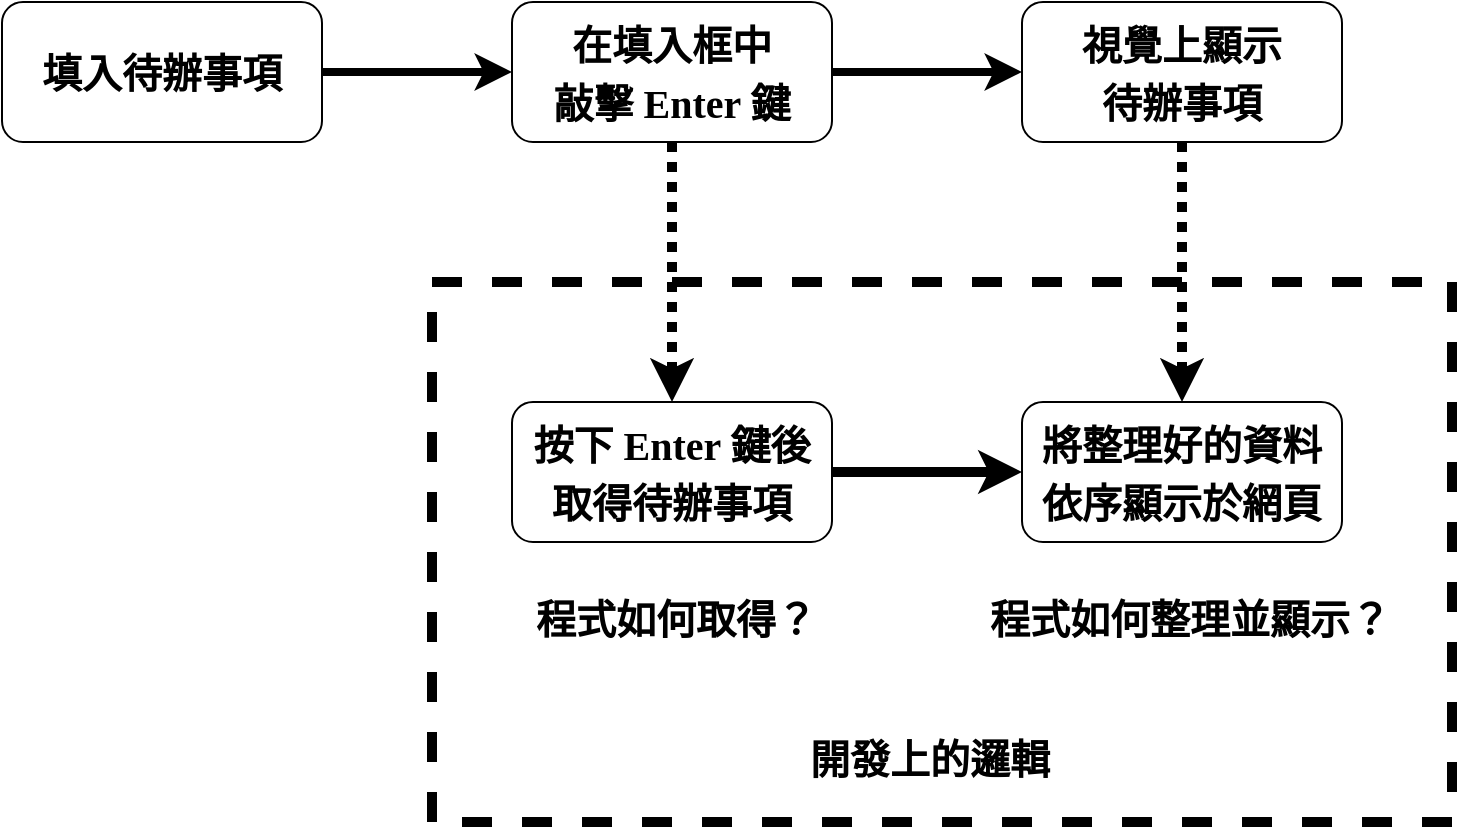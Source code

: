 <mxfile version="13.1.3">
    <diagram id="6hGFLwfOUW9BJ-s0fimq" name="Page-1">
        <mxGraphModel dx="581" dy="1131" grid="1" gridSize="10" guides="1" tooltips="1" connect="1" arrows="1" fold="1" page="1" pageScale="1" pageWidth="800" pageHeight="500" math="0" shadow="0">
            <root>
                <mxCell id="0"/>
                <mxCell id="1" parent="0"/>
                <mxCell id="44" value="" style="rounded=0;whiteSpace=wrap;html=1;fillColor=none;strokeWidth=5;dashed=1;" parent="1" vertex="1">
                    <mxGeometry x="253" y="210" width="510" height="270" as="geometry"/>
                </mxCell>
                <mxCell id="15" style="edgeStyle=orthogonalEdgeStyle;rounded=0;orthogonalLoop=1;jettySize=auto;html=1;exitX=1;exitY=0.5;exitDx=0;exitDy=0;strokeWidth=4;" parent="1" source="3" target="6" edge="1">
                    <mxGeometry relative="1" as="geometry"/>
                </mxCell>
                <mxCell id="39" style="edgeStyle=orthogonalEdgeStyle;rounded=0;orthogonalLoop=1;jettySize=auto;html=1;exitX=0.5;exitY=1;exitDx=0;exitDy=0;entryX=0.5;entryY=0;entryDx=0;entryDy=0;dashed=1;dashPattern=1 1;strokeWidth=5;" parent="1" source="3" target="38" edge="1">
                    <mxGeometry relative="1" as="geometry"/>
                </mxCell>
                <mxCell id="3" value="&lt;span style=&quot;font-size: 20px&quot;&gt;在填入框中&lt;br&gt;敲擊 Enter 鍵&lt;br&gt;&lt;/span&gt;" style="rounded=1;whiteSpace=wrap;html=1;fontFamily=微軟正黑體;fontSize=24;fontStyle=1;" parent="1" vertex="1">
                    <mxGeometry x="293" y="70" width="160" height="70" as="geometry"/>
                </mxCell>
                <mxCell id="37" style="edgeStyle=orthogonalEdgeStyle;rounded=0;orthogonalLoop=1;jettySize=auto;html=1;exitX=1;exitY=0.5;exitDx=0;exitDy=0;entryX=0;entryY=0.5;entryDx=0;entryDy=0;strokeWidth=4;" parent="1" source="4" target="3" edge="1">
                    <mxGeometry relative="1" as="geometry"/>
                </mxCell>
                <mxCell id="4" value="&lt;span style=&quot;font-size: 20px&quot;&gt;填入待辦事項&lt;/span&gt;" style="rounded=1;whiteSpace=wrap;html=1;fontFamily=微軟正黑體;fontSize=24;fontStyle=1;" parent="1" vertex="1">
                    <mxGeometry x="38" y="70" width="160" height="70" as="geometry"/>
                </mxCell>
                <mxCell id="42" style="edgeStyle=orthogonalEdgeStyle;rounded=0;orthogonalLoop=1;jettySize=auto;html=1;exitX=0.5;exitY=1;exitDx=0;exitDy=0;entryX=0.5;entryY=0;entryDx=0;entryDy=0;dashed=1;dashPattern=1 1;strokeWidth=5;" parent="1" source="6" target="41" edge="1">
                    <mxGeometry relative="1" as="geometry"/>
                </mxCell>
                <mxCell id="6" value="&lt;span style=&quot;font-size: 20px&quot;&gt;視覺上顯示&lt;br&gt;待辦事項&lt;br&gt;&lt;/span&gt;" style="rounded=1;whiteSpace=wrap;html=1;fontFamily=微軟正黑體;fontSize=24;fontStyle=1;" parent="1" vertex="1">
                    <mxGeometry x="548" y="70" width="160" height="70" as="geometry"/>
                </mxCell>
                <mxCell id="43" style="edgeStyle=orthogonalEdgeStyle;rounded=0;orthogonalLoop=1;jettySize=auto;html=1;exitX=1;exitY=0.5;exitDx=0;exitDy=0;entryX=0;entryY=0.5;entryDx=0;entryDy=0;strokeWidth=5;" parent="1" source="38" target="41" edge="1">
                    <mxGeometry relative="1" as="geometry"/>
                </mxCell>
                <mxCell id="38" value="&lt;span style=&quot;font-size: 20px&quot;&gt;按下 Enter 鍵後取得待辦事項&lt;br&gt;&lt;/span&gt;" style="rounded=1;whiteSpace=wrap;html=1;fontFamily=微軟正黑體;fontSize=24;fontStyle=1;" parent="1" vertex="1">
                    <mxGeometry x="293" y="270" width="160" height="70" as="geometry"/>
                </mxCell>
                <mxCell id="41" value="&lt;span style=&quot;font-size: 20px&quot;&gt;將整理好的資料&lt;br&gt;依序顯示於網頁&lt;br&gt;&lt;/span&gt;" style="rounded=1;whiteSpace=wrap;html=1;fontFamily=微軟正黑體;fontSize=24;fontStyle=1;" parent="1" vertex="1">
                    <mxGeometry x="548" y="270" width="160" height="70" as="geometry"/>
                </mxCell>
                <mxCell id="45" value="&lt;span style=&quot;font-size: 20px&quot;&gt;&lt;b&gt;開發上的邏輯&lt;/b&gt;&lt;/span&gt;" style="text;whiteSpace=wrap;html=1;" parent="1" vertex="1">
                    <mxGeometry x="440" y="430" width="150" height="30" as="geometry"/>
                </mxCell>
                <mxCell id="47" value="&lt;span style=&quot;font-size: 20px&quot;&gt;&lt;b&gt;程式如何取得？&lt;/b&gt;&lt;/span&gt;" style="text;whiteSpace=wrap;html=1;" parent="1" vertex="1">
                    <mxGeometry x="303" y="360" width="150" height="30" as="geometry"/>
                </mxCell>
                <mxCell id="48" value="&lt;span style=&quot;font-size: 20px&quot;&gt;&lt;b&gt;程式如何整理並顯示？&lt;/b&gt;&lt;/span&gt;" style="text;whiteSpace=wrap;html=1;" parent="1" vertex="1">
                    <mxGeometry x="530" y="360" width="210" height="30" as="geometry"/>
                </mxCell>
            </root>
        </mxGraphModel>
    </diagram>
</mxfile>